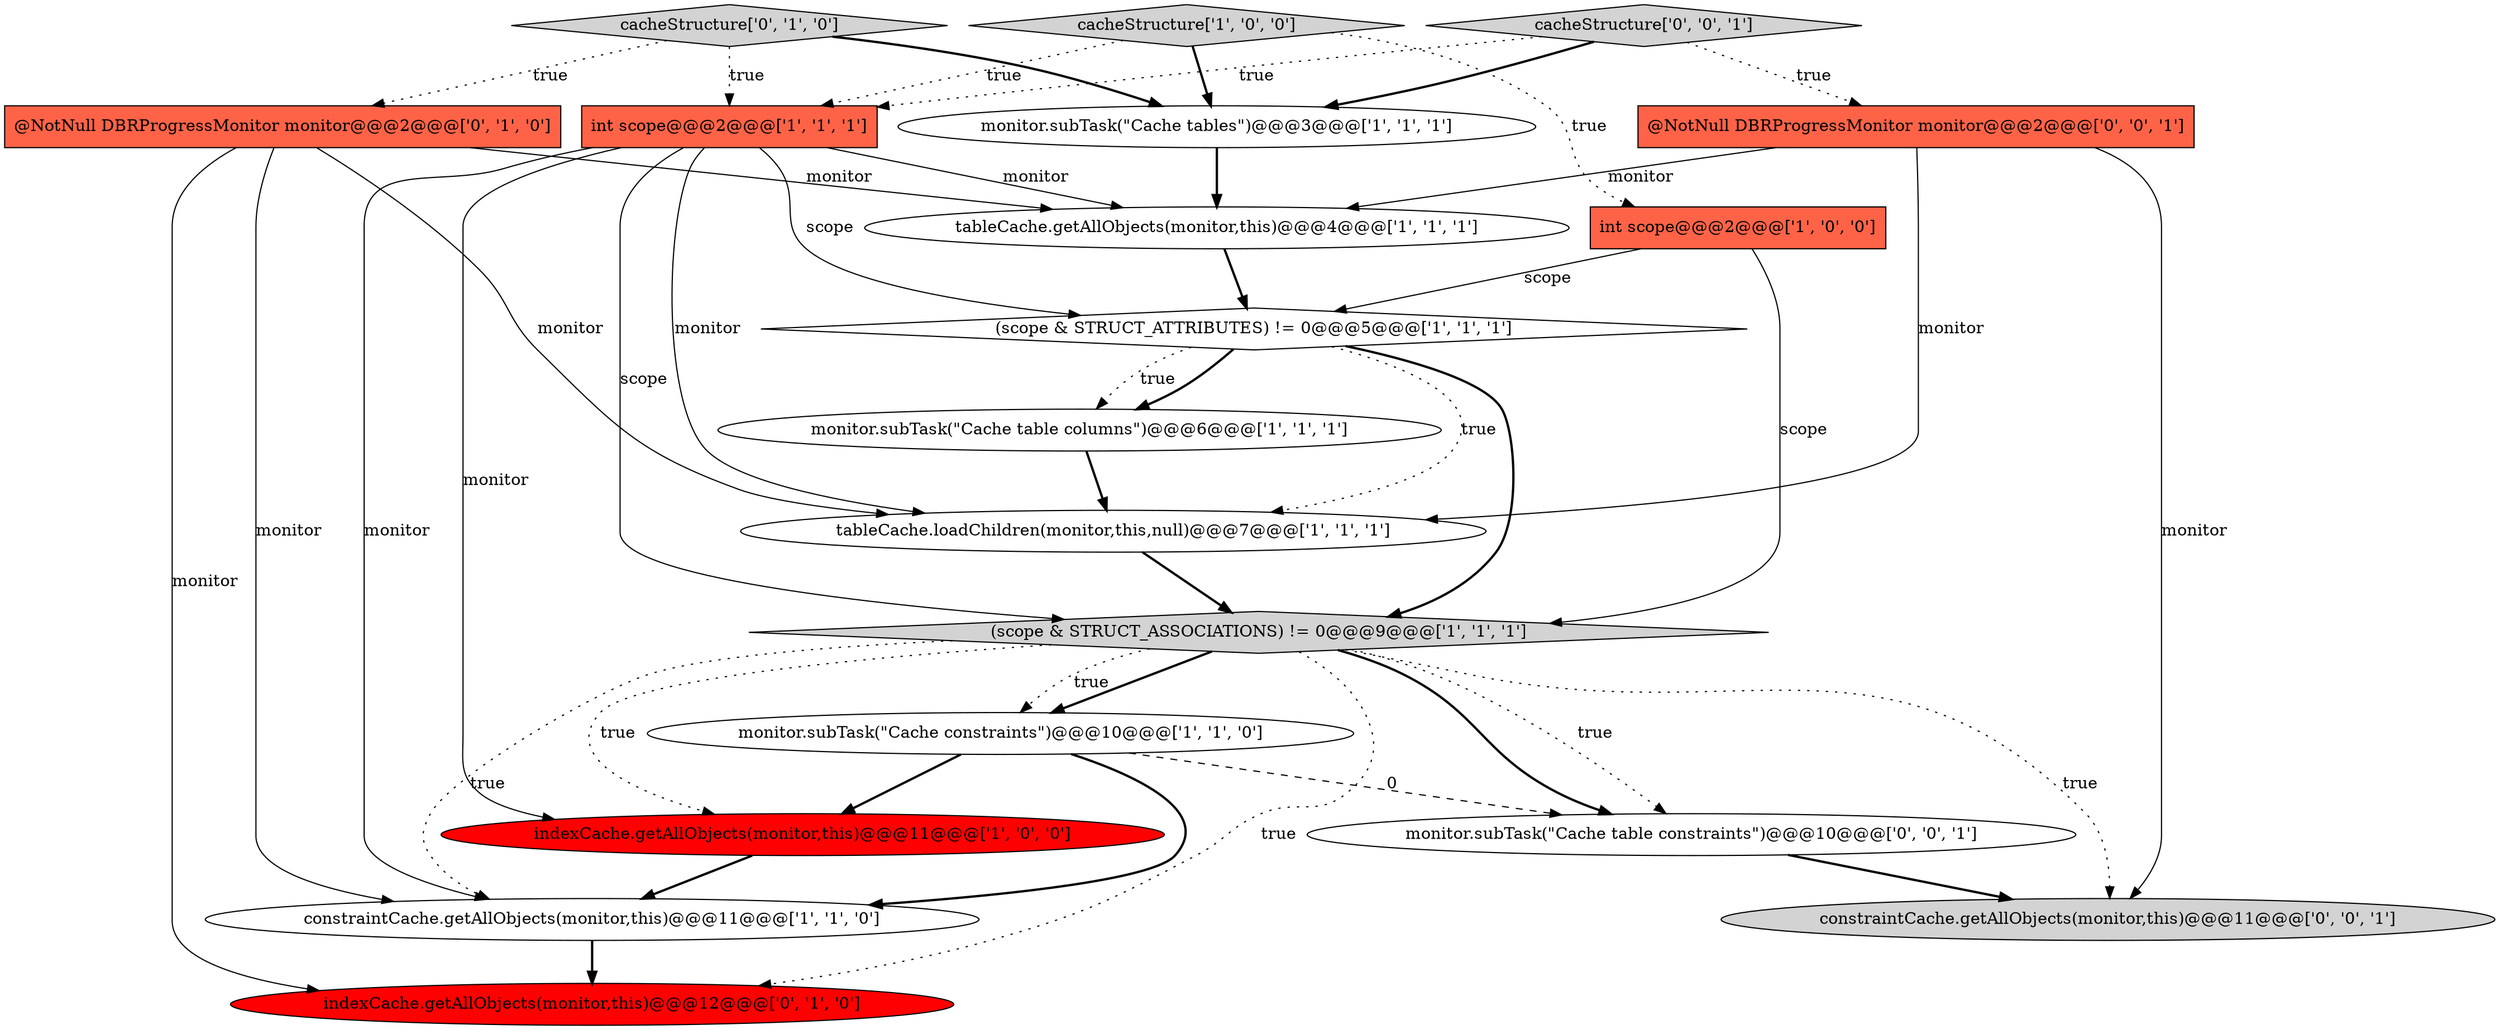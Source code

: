 digraph {
9 [style = filled, label = "cacheStructure['1', '0', '0']", fillcolor = lightgray, shape = diamond image = "AAA0AAABBB1BBB"];
0 [style = filled, label = "constraintCache.getAllObjects(monitor,this)@@@11@@@['1', '1', '0']", fillcolor = white, shape = ellipse image = "AAA0AAABBB1BBB"];
2 [style = filled, label = "monitor.subTask(\"Cache constraints\")@@@10@@@['1', '1', '0']", fillcolor = white, shape = ellipse image = "AAA0AAABBB1BBB"];
4 [style = filled, label = "tableCache.loadChildren(monitor,this,null)@@@7@@@['1', '1', '1']", fillcolor = white, shape = ellipse image = "AAA0AAABBB1BBB"];
12 [style = filled, label = "@NotNull DBRProgressMonitor monitor@@@2@@@['0', '1', '0']", fillcolor = tomato, shape = box image = "AAA0AAABBB2BBB"];
8 [style = filled, label = "(scope & STRUCT_ATTRIBUTES) != 0@@@5@@@['1', '1', '1']", fillcolor = white, shape = diamond image = "AAA0AAABBB1BBB"];
10 [style = filled, label = "monitor.subTask(\"Cache tables\")@@@3@@@['1', '1', '1']", fillcolor = white, shape = ellipse image = "AAA0AAABBB1BBB"];
11 [style = filled, label = "int scope@@@2@@@['1', '1', '1']", fillcolor = tomato, shape = box image = "AAA0AAABBB1BBB"];
7 [style = filled, label = "int scope@@@2@@@['1', '0', '0']", fillcolor = tomato, shape = box image = "AAA0AAABBB1BBB"];
17 [style = filled, label = "cacheStructure['0', '0', '1']", fillcolor = lightgray, shape = diamond image = "AAA0AAABBB3BBB"];
3 [style = filled, label = "tableCache.getAllObjects(monitor,this)@@@4@@@['1', '1', '1']", fillcolor = white, shape = ellipse image = "AAA0AAABBB1BBB"];
6 [style = filled, label = "indexCache.getAllObjects(monitor,this)@@@11@@@['1', '0', '0']", fillcolor = red, shape = ellipse image = "AAA1AAABBB1BBB"];
18 [style = filled, label = "monitor.subTask(\"Cache table constraints\")@@@10@@@['0', '0', '1']", fillcolor = white, shape = ellipse image = "AAA0AAABBB3BBB"];
16 [style = filled, label = "@NotNull DBRProgressMonitor monitor@@@2@@@['0', '0', '1']", fillcolor = tomato, shape = box image = "AAA0AAABBB3BBB"];
13 [style = filled, label = "cacheStructure['0', '1', '0']", fillcolor = lightgray, shape = diamond image = "AAA0AAABBB2BBB"];
15 [style = filled, label = "constraintCache.getAllObjects(monitor,this)@@@11@@@['0', '0', '1']", fillcolor = lightgray, shape = ellipse image = "AAA0AAABBB3BBB"];
5 [style = filled, label = "monitor.subTask(\"Cache table columns\")@@@6@@@['1', '1', '1']", fillcolor = white, shape = ellipse image = "AAA0AAABBB1BBB"];
1 [style = filled, label = "(scope & STRUCT_ASSOCIATIONS) != 0@@@9@@@['1', '1', '1']", fillcolor = lightgray, shape = diamond image = "AAA0AAABBB1BBB"];
14 [style = filled, label = "indexCache.getAllObjects(monitor,this)@@@12@@@['0', '1', '0']", fillcolor = red, shape = ellipse image = "AAA1AAABBB2BBB"];
13->10 [style = bold, label=""];
11->0 [style = solid, label="monitor"];
17->10 [style = bold, label=""];
12->4 [style = solid, label="monitor"];
13->12 [style = dotted, label="true"];
7->1 [style = solid, label="scope"];
11->1 [style = solid, label="scope"];
2->6 [style = bold, label=""];
9->11 [style = dotted, label="true"];
16->3 [style = solid, label="monitor"];
18->15 [style = bold, label=""];
10->3 [style = bold, label=""];
1->18 [style = bold, label=""];
6->0 [style = bold, label=""];
1->14 [style = dotted, label="true"];
9->10 [style = bold, label=""];
12->0 [style = solid, label="monitor"];
16->15 [style = solid, label="monitor"];
11->6 [style = solid, label="monitor"];
8->4 [style = dotted, label="true"];
11->4 [style = solid, label="monitor"];
12->3 [style = solid, label="monitor"];
1->18 [style = dotted, label="true"];
17->16 [style = dotted, label="true"];
8->1 [style = bold, label=""];
0->14 [style = bold, label=""];
2->0 [style = bold, label=""];
8->5 [style = bold, label=""];
16->4 [style = solid, label="monitor"];
8->5 [style = dotted, label="true"];
11->8 [style = solid, label="scope"];
1->15 [style = dotted, label="true"];
3->8 [style = bold, label=""];
5->4 [style = bold, label=""];
2->18 [style = dashed, label="0"];
13->11 [style = dotted, label="true"];
1->6 [style = dotted, label="true"];
12->14 [style = solid, label="monitor"];
4->1 [style = bold, label=""];
1->2 [style = bold, label=""];
1->0 [style = dotted, label="true"];
9->7 [style = dotted, label="true"];
7->8 [style = solid, label="scope"];
1->2 [style = dotted, label="true"];
11->3 [style = solid, label="monitor"];
17->11 [style = dotted, label="true"];
}
